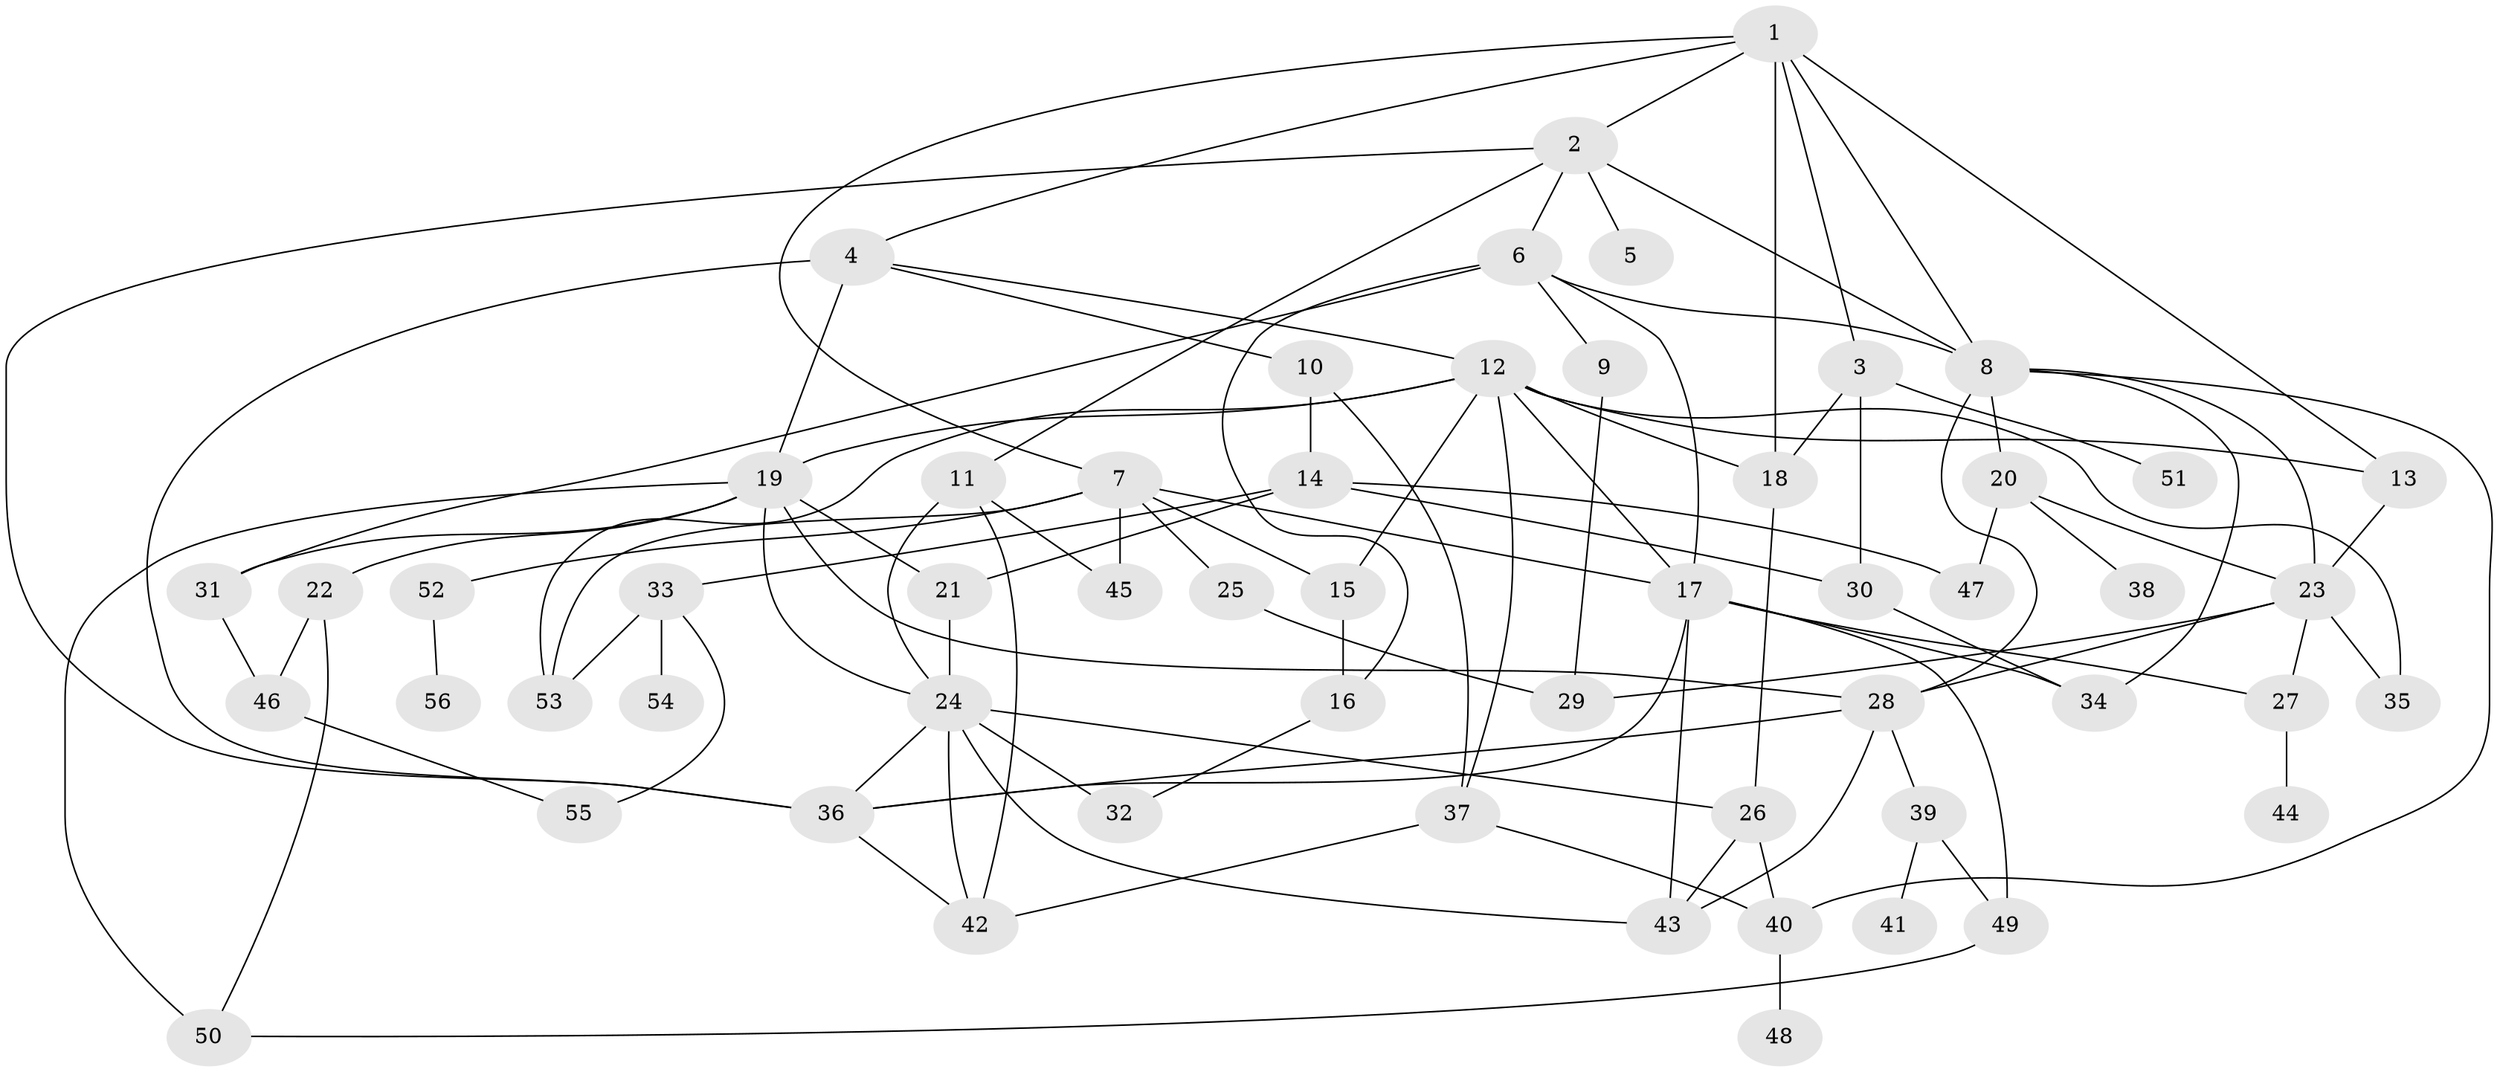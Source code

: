 // original degree distribution, {8: 0.008928571428571428, 6: 0.044642857142857144, 5: 0.10714285714285714, 2: 0.21428571428571427, 7: 0.017857142857142856, 1: 0.2767857142857143, 4: 0.17857142857142858, 3: 0.14285714285714285, 9: 0.008928571428571428}
// Generated by graph-tools (version 1.1) at 2025/34/03/09/25 02:34:03]
// undirected, 56 vertices, 104 edges
graph export_dot {
graph [start="1"]
  node [color=gray90,style=filled];
  1;
  2;
  3;
  4;
  5;
  6;
  7;
  8;
  9;
  10;
  11;
  12;
  13;
  14;
  15;
  16;
  17;
  18;
  19;
  20;
  21;
  22;
  23;
  24;
  25;
  26;
  27;
  28;
  29;
  30;
  31;
  32;
  33;
  34;
  35;
  36;
  37;
  38;
  39;
  40;
  41;
  42;
  43;
  44;
  45;
  46;
  47;
  48;
  49;
  50;
  51;
  52;
  53;
  54;
  55;
  56;
  1 -- 2 [weight=1.0];
  1 -- 3 [weight=1.0];
  1 -- 4 [weight=1.0];
  1 -- 7 [weight=1.0];
  1 -- 8 [weight=1.0];
  1 -- 13 [weight=1.0];
  1 -- 18 [weight=1.0];
  2 -- 5 [weight=1.0];
  2 -- 6 [weight=1.0];
  2 -- 8 [weight=1.0];
  2 -- 11 [weight=1.0];
  2 -- 36 [weight=1.0];
  3 -- 18 [weight=1.0];
  3 -- 30 [weight=1.0];
  3 -- 51 [weight=1.0];
  4 -- 10 [weight=1.0];
  4 -- 12 [weight=1.0];
  4 -- 19 [weight=1.0];
  4 -- 36 [weight=1.0];
  6 -- 8 [weight=1.0];
  6 -- 9 [weight=1.0];
  6 -- 16 [weight=1.0];
  6 -- 17 [weight=1.0];
  6 -- 31 [weight=1.0];
  7 -- 15 [weight=1.0];
  7 -- 17 [weight=1.0];
  7 -- 25 [weight=1.0];
  7 -- 45 [weight=1.0];
  7 -- 52 [weight=1.0];
  7 -- 53 [weight=1.0];
  8 -- 20 [weight=1.0];
  8 -- 23 [weight=1.0];
  8 -- 28 [weight=1.0];
  8 -- 34 [weight=1.0];
  8 -- 40 [weight=1.0];
  9 -- 29 [weight=1.0];
  10 -- 14 [weight=1.0];
  10 -- 37 [weight=1.0];
  11 -- 24 [weight=1.0];
  11 -- 42 [weight=1.0];
  11 -- 45 [weight=1.0];
  12 -- 13 [weight=1.0];
  12 -- 15 [weight=1.0];
  12 -- 17 [weight=1.0];
  12 -- 18 [weight=2.0];
  12 -- 19 [weight=2.0];
  12 -- 35 [weight=1.0];
  12 -- 37 [weight=1.0];
  12 -- 53 [weight=1.0];
  13 -- 23 [weight=1.0];
  14 -- 21 [weight=1.0];
  14 -- 30 [weight=1.0];
  14 -- 33 [weight=1.0];
  14 -- 47 [weight=1.0];
  15 -- 16 [weight=1.0];
  16 -- 32 [weight=1.0];
  17 -- 27 [weight=1.0];
  17 -- 34 [weight=1.0];
  17 -- 36 [weight=1.0];
  17 -- 43 [weight=1.0];
  17 -- 49 [weight=1.0];
  18 -- 26 [weight=1.0];
  19 -- 21 [weight=1.0];
  19 -- 22 [weight=1.0];
  19 -- 24 [weight=1.0];
  19 -- 28 [weight=1.0];
  19 -- 31 [weight=1.0];
  19 -- 50 [weight=2.0];
  20 -- 23 [weight=1.0];
  20 -- 38 [weight=1.0];
  20 -- 47 [weight=1.0];
  21 -- 24 [weight=1.0];
  22 -- 46 [weight=1.0];
  22 -- 50 [weight=1.0];
  23 -- 27 [weight=2.0];
  23 -- 28 [weight=1.0];
  23 -- 29 [weight=1.0];
  23 -- 35 [weight=1.0];
  24 -- 26 [weight=1.0];
  24 -- 32 [weight=2.0];
  24 -- 36 [weight=1.0];
  24 -- 42 [weight=1.0];
  24 -- 43 [weight=1.0];
  25 -- 29 [weight=1.0];
  26 -- 40 [weight=1.0];
  26 -- 43 [weight=1.0];
  27 -- 44 [weight=1.0];
  28 -- 36 [weight=1.0];
  28 -- 39 [weight=1.0];
  28 -- 43 [weight=1.0];
  30 -- 34 [weight=1.0];
  31 -- 46 [weight=1.0];
  33 -- 53 [weight=1.0];
  33 -- 54 [weight=1.0];
  33 -- 55 [weight=1.0];
  36 -- 42 [weight=1.0];
  37 -- 40 [weight=1.0];
  37 -- 42 [weight=1.0];
  39 -- 41 [weight=1.0];
  39 -- 49 [weight=1.0];
  40 -- 48 [weight=1.0];
  46 -- 55 [weight=1.0];
  49 -- 50 [weight=1.0];
  52 -- 56 [weight=1.0];
}
